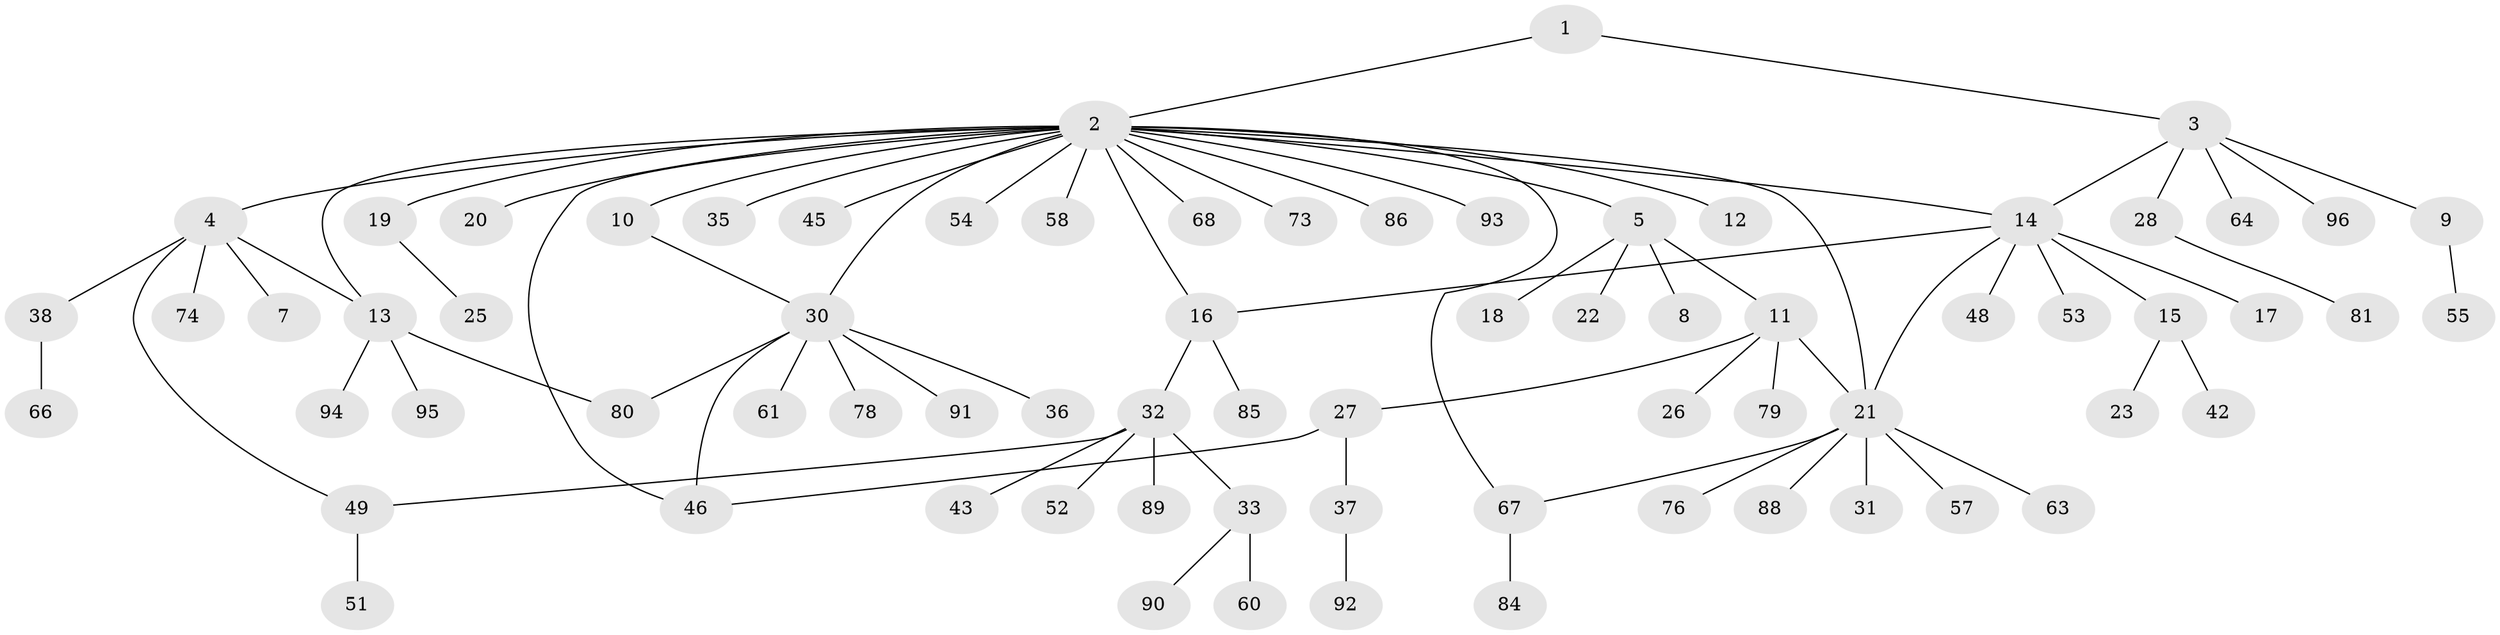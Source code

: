 // original degree distribution, {3: 0.09278350515463918, 23: 0.010309278350515464, 7: 0.030927835051546393, 6: 0.030927835051546393, 2: 0.14432989690721648, 1: 0.6288659793814433, 5: 0.020618556701030927, 4: 0.020618556701030927, 10: 0.010309278350515464, 8: 0.010309278350515464}
// Generated by graph-tools (version 1.1) at 2025/11/02/27/25 16:11:10]
// undirected, 73 vertices, 83 edges
graph export_dot {
graph [start="1"]
  node [color=gray90,style=filled];
  1 [super="+44"];
  2 [super="+75"];
  3 [super="+56"];
  4 [super="+6"];
  5 [super="+40"];
  7;
  8;
  9 [super="+34"];
  10;
  11 [super="+29"];
  12;
  13 [super="+70"];
  14 [super="+24"];
  15 [super="+50"];
  16 [super="+62"];
  17 [super="+39"];
  18;
  19 [super="+77"];
  20;
  21 [super="+82"];
  22;
  23;
  25;
  26;
  27 [super="+71"];
  28;
  30 [super="+41"];
  31;
  32 [super="+83"];
  33 [super="+47"];
  35;
  36 [super="+65"];
  37 [super="+72"];
  38;
  42;
  43;
  45;
  46 [super="+59"];
  48;
  49 [super="+69"];
  51;
  52;
  53;
  54;
  55;
  57;
  58;
  60;
  61;
  63;
  64;
  66;
  67;
  68;
  73 [super="+87"];
  74;
  76;
  78 [super="+97"];
  79;
  80;
  81;
  84;
  85;
  86;
  88;
  89;
  90;
  91;
  92;
  93;
  94;
  95;
  96;
  1 -- 2;
  1 -- 3;
  2 -- 4;
  2 -- 5;
  2 -- 10;
  2 -- 12;
  2 -- 13;
  2 -- 14;
  2 -- 16;
  2 -- 19;
  2 -- 20;
  2 -- 21;
  2 -- 30;
  2 -- 35;
  2 -- 45;
  2 -- 46;
  2 -- 54;
  2 -- 58;
  2 -- 67;
  2 -- 68;
  2 -- 73;
  2 -- 86;
  2 -- 93;
  3 -- 9;
  3 -- 14;
  3 -- 28;
  3 -- 64;
  3 -- 96;
  4 -- 13;
  4 -- 38;
  4 -- 49;
  4 -- 74;
  4 -- 7;
  5 -- 8;
  5 -- 11;
  5 -- 18;
  5 -- 22;
  9 -- 55;
  10 -- 30;
  11 -- 26;
  11 -- 27;
  11 -- 79;
  11 -- 21;
  13 -- 80;
  13 -- 94;
  13 -- 95;
  14 -- 15;
  14 -- 16;
  14 -- 17;
  14 -- 21;
  14 -- 48;
  14 -- 53;
  15 -- 23;
  15 -- 42;
  16 -- 32;
  16 -- 85;
  19 -- 25;
  21 -- 31;
  21 -- 57;
  21 -- 63;
  21 -- 67;
  21 -- 76;
  21 -- 88;
  27 -- 37;
  27 -- 46;
  28 -- 81;
  30 -- 36;
  30 -- 61;
  30 -- 78;
  30 -- 80;
  30 -- 91;
  30 -- 46;
  32 -- 33;
  32 -- 43;
  32 -- 49;
  32 -- 52;
  32 -- 89;
  33 -- 90;
  33 -- 60;
  37 -- 92;
  38 -- 66;
  49 -- 51;
  67 -- 84;
}
